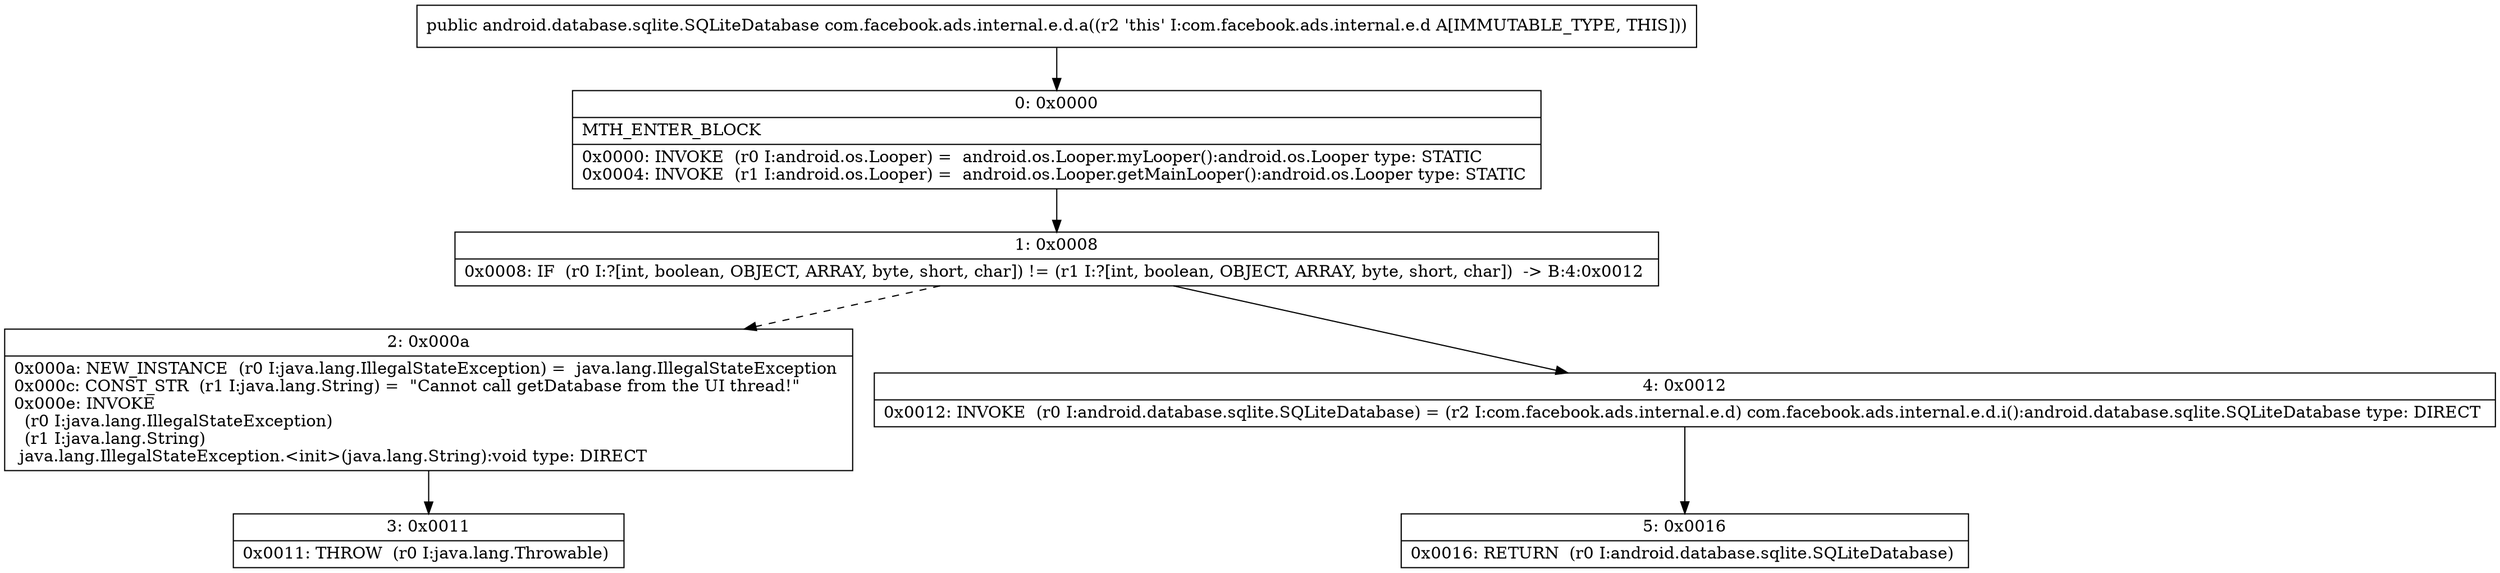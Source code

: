 digraph "CFG forcom.facebook.ads.internal.e.d.a()Landroid\/database\/sqlite\/SQLiteDatabase;" {
Node_0 [shape=record,label="{0\:\ 0x0000|MTH_ENTER_BLOCK\l|0x0000: INVOKE  (r0 I:android.os.Looper) =  android.os.Looper.myLooper():android.os.Looper type: STATIC \l0x0004: INVOKE  (r1 I:android.os.Looper) =  android.os.Looper.getMainLooper():android.os.Looper type: STATIC \l}"];
Node_1 [shape=record,label="{1\:\ 0x0008|0x0008: IF  (r0 I:?[int, boolean, OBJECT, ARRAY, byte, short, char]) != (r1 I:?[int, boolean, OBJECT, ARRAY, byte, short, char])  \-\> B:4:0x0012 \l}"];
Node_2 [shape=record,label="{2\:\ 0x000a|0x000a: NEW_INSTANCE  (r0 I:java.lang.IllegalStateException) =  java.lang.IllegalStateException \l0x000c: CONST_STR  (r1 I:java.lang.String) =  \"Cannot call getDatabase from the UI thread!\" \l0x000e: INVOKE  \l  (r0 I:java.lang.IllegalStateException)\l  (r1 I:java.lang.String)\l java.lang.IllegalStateException.\<init\>(java.lang.String):void type: DIRECT \l}"];
Node_3 [shape=record,label="{3\:\ 0x0011|0x0011: THROW  (r0 I:java.lang.Throwable) \l}"];
Node_4 [shape=record,label="{4\:\ 0x0012|0x0012: INVOKE  (r0 I:android.database.sqlite.SQLiteDatabase) = (r2 I:com.facebook.ads.internal.e.d) com.facebook.ads.internal.e.d.i():android.database.sqlite.SQLiteDatabase type: DIRECT \l}"];
Node_5 [shape=record,label="{5\:\ 0x0016|0x0016: RETURN  (r0 I:android.database.sqlite.SQLiteDatabase) \l}"];
MethodNode[shape=record,label="{public android.database.sqlite.SQLiteDatabase com.facebook.ads.internal.e.d.a((r2 'this' I:com.facebook.ads.internal.e.d A[IMMUTABLE_TYPE, THIS])) }"];
MethodNode -> Node_0;
Node_0 -> Node_1;
Node_1 -> Node_2[style=dashed];
Node_1 -> Node_4;
Node_2 -> Node_3;
Node_4 -> Node_5;
}

